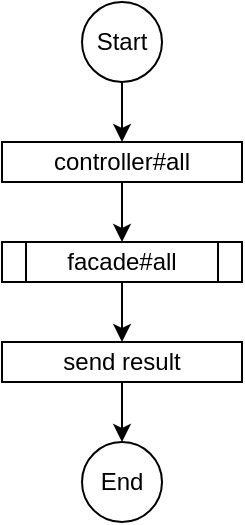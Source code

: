 <mxfile version="13.1.2" type="device"><diagram id="C5RBs43oDa-KdzZeNtuy" name="Page-1"><mxGraphModel dx="1377" dy="762" grid="1" gridSize="10" guides="1" tooltips="1" connect="1" arrows="1" fold="1" page="1" pageScale="1" pageWidth="827" pageHeight="1169" math="0" shadow="0"><root><mxCell id="WIyWlLk6GJQsqaUBKTNV-0"/><mxCell id="WIyWlLk6GJQsqaUBKTNV-1" parent="WIyWlLk6GJQsqaUBKTNV-0"/><mxCell id="D_0BVVCOwG9fDNtSXeAj-16" style="edgeStyle=orthogonalEdgeStyle;rounded=0;orthogonalLoop=1;jettySize=auto;html=1;entryX=0.5;entryY=0;entryDx=0;entryDy=0;" edge="1" parent="WIyWlLk6GJQsqaUBKTNV-1" source="D_0BVVCOwG9fDNtSXeAj-17" target="D_0BVVCOwG9fDNtSXeAj-18"><mxGeometry relative="1" as="geometry"/></mxCell><mxCell id="D_0BVVCOwG9fDNtSXeAj-17" value="Start" style="ellipse;whiteSpace=wrap;html=1;aspect=fixed;" vertex="1" parent="WIyWlLk6GJQsqaUBKTNV-1"><mxGeometry x="394" y="40" width="40" height="40" as="geometry"/></mxCell><mxCell id="D_0BVVCOwG9fDNtSXeAj-20" style="edgeStyle=orthogonalEdgeStyle;rounded=0;orthogonalLoop=1;jettySize=auto;html=1;" edge="1" parent="WIyWlLk6GJQsqaUBKTNV-1" source="D_0BVVCOwG9fDNtSXeAj-18" target="D_0BVVCOwG9fDNtSXeAj-22"><mxGeometry relative="1" as="geometry"><mxPoint x="414.0" y="160.0" as="targetPoint"/></mxGeometry></mxCell><mxCell id="D_0BVVCOwG9fDNtSXeAj-18" value="controller#all" style="rounded=0;whiteSpace=wrap;html=1;" vertex="1" parent="WIyWlLk6GJQsqaUBKTNV-1"><mxGeometry x="354" y="110" width="120" height="20" as="geometry"/></mxCell><mxCell id="D_0BVVCOwG9fDNtSXeAj-24" style="edgeStyle=orthogonalEdgeStyle;rounded=0;orthogonalLoop=1;jettySize=auto;html=1;entryX=0.5;entryY=0;entryDx=0;entryDy=0;" edge="1" parent="WIyWlLk6GJQsqaUBKTNV-1" source="D_0BVVCOwG9fDNtSXeAj-22" target="D_0BVVCOwG9fDNtSXeAj-23"><mxGeometry relative="1" as="geometry"/></mxCell><mxCell id="D_0BVVCOwG9fDNtSXeAj-22" value="&lt;span&gt;facade#all&lt;/span&gt;" style="shape=process;whiteSpace=wrap;html=1;backgroundOutline=1;" vertex="1" parent="WIyWlLk6GJQsqaUBKTNV-1"><mxGeometry x="354" y="160" width="120" height="20" as="geometry"/></mxCell><mxCell id="D_0BVVCOwG9fDNtSXeAj-25" style="edgeStyle=orthogonalEdgeStyle;rounded=0;orthogonalLoop=1;jettySize=auto;html=1;entryX=0.5;entryY=0;entryDx=0;entryDy=0;" edge="1" parent="WIyWlLk6GJQsqaUBKTNV-1" source="D_0BVVCOwG9fDNtSXeAj-23" target="D_0BVVCOwG9fDNtSXeAj-26"><mxGeometry relative="1" as="geometry"><mxPoint x="414.0" y="270" as="targetPoint"/></mxGeometry></mxCell><mxCell id="D_0BVVCOwG9fDNtSXeAj-23" value="send result" style="rounded=0;whiteSpace=wrap;html=1;" vertex="1" parent="WIyWlLk6GJQsqaUBKTNV-1"><mxGeometry x="354" y="210" width="120" height="20" as="geometry"/></mxCell><mxCell id="D_0BVVCOwG9fDNtSXeAj-26" value="End" style="ellipse;whiteSpace=wrap;html=1;aspect=fixed;" vertex="1" parent="WIyWlLk6GJQsqaUBKTNV-1"><mxGeometry x="394" y="260" width="40" height="40" as="geometry"/></mxCell></root></mxGraphModel></diagram></mxfile>